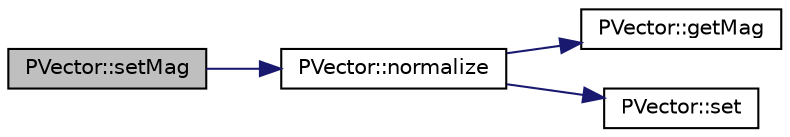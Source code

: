 digraph "PVector::setMag"
{
 // LATEX_PDF_SIZE
  edge [fontname="Helvetica",fontsize="10",labelfontname="Helvetica",labelfontsize="10"];
  node [fontname="Helvetica",fontsize="10",shape=record];
  rankdir="LR";
  Node1 [label="PVector::setMag",height=0.2,width=0.4,color="black", fillcolor="grey75", style="filled", fontcolor="black",tooltip=" "];
  Node1 -> Node2 [color="midnightblue",fontsize="10",style="solid",fontname="Helvetica"];
  Node2 [label="PVector::normalize",height=0.2,width=0.4,color="black", fillcolor="white", style="filled",URL="$class_p_vector.html#a6039ec3cba8898b7e102a7936572d401",tooltip=" "];
  Node2 -> Node3 [color="midnightblue",fontsize="10",style="solid",fontname="Helvetica"];
  Node3 [label="PVector::getMag",height=0.2,width=0.4,color="black", fillcolor="white", style="filled",URL="$class_p_vector.html#a1c82ee9e026844ca5ea97297d1e3ea3c",tooltip=" "];
  Node2 -> Node4 [color="midnightblue",fontsize="10",style="solid",fontname="Helvetica"];
  Node4 [label="PVector::set",height=0.2,width=0.4,color="black", fillcolor="white", style="filled",URL="$class_p_vector.html#a9cc31db5ab8d080b0f44e2229ba34a7c",tooltip=" "];
}

